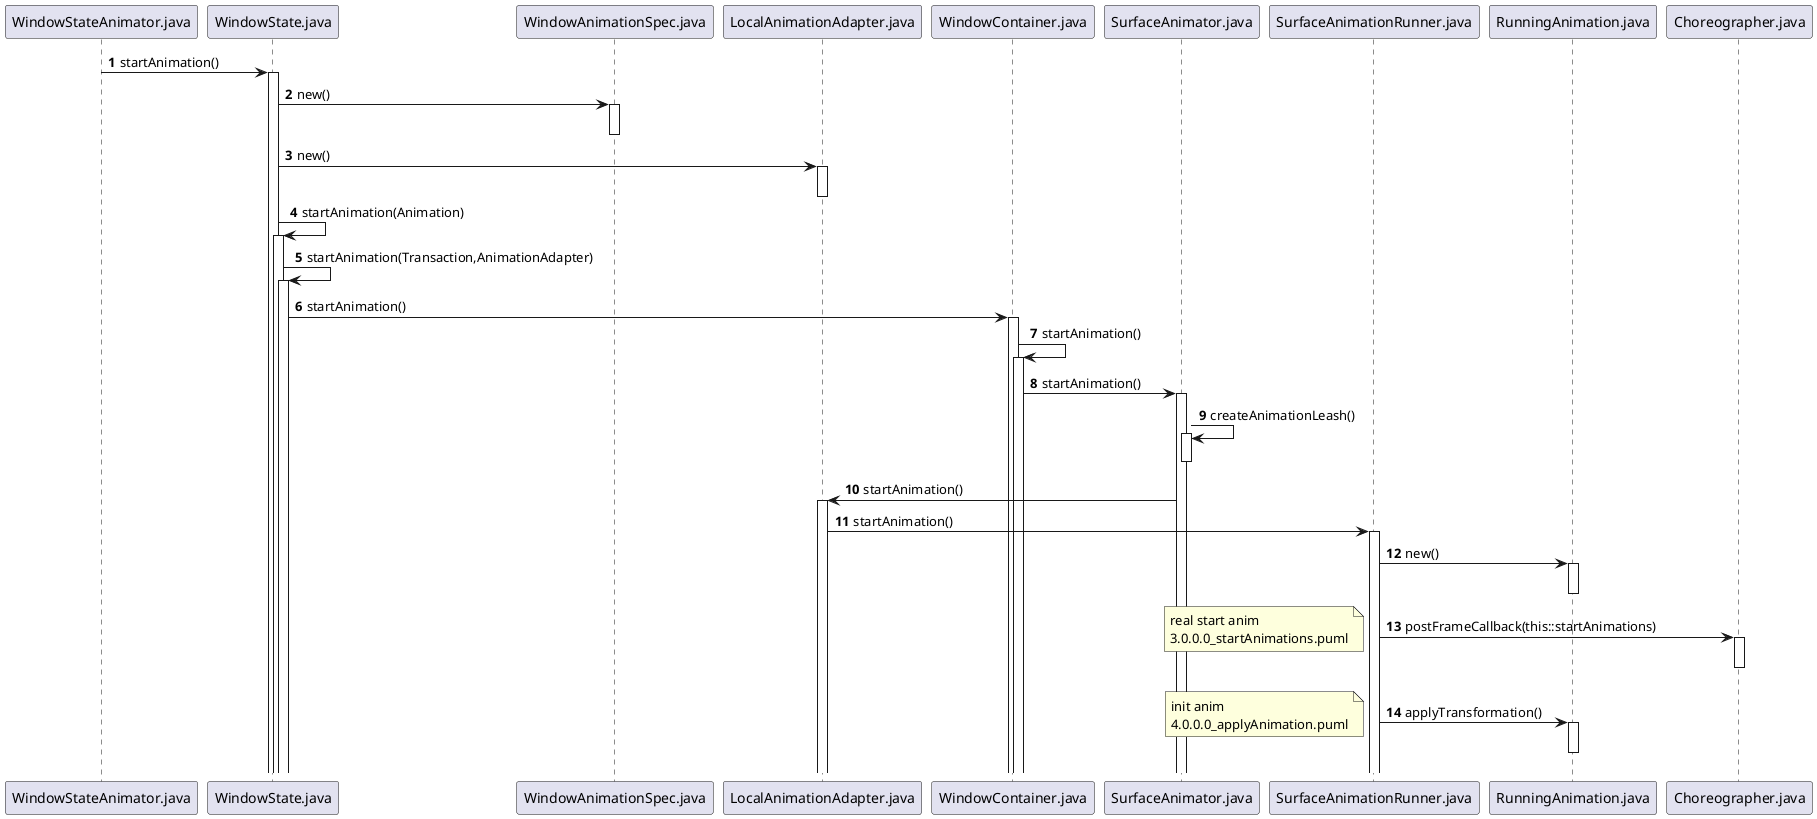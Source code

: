 @startuml
'https://plantuml.com/sequence-diagram

autonumber

WindowStateAnimator.java -> WindowState.java: startAnimation()
activate WindowState.java
WindowState.java -> WindowAnimationSpec.java: new()
activate WindowAnimationSpec.java
deactivate WindowAnimationSpec.java
WindowState.java -> LocalAnimationAdapter.java: new()
activate LocalAnimationAdapter.java
deactivate LocalAnimationAdapter.java
WindowState.java -> WindowState.java: startAnimation(Animation)
activate WindowState.java
WindowState.java -> WindowState.java: startAnimation(Transaction,AnimationAdapter)
activate WindowState.java
WindowState.java -> WindowContainer.java: startAnimation()
activate WindowContainer.java
WindowContainer.java -> WindowContainer.java: startAnimation()
activate WindowContainer.java
WindowContainer.java -> SurfaceAnimator.java: startAnimation()
activate SurfaceAnimator.java
SurfaceAnimator.java -> SurfaceAnimator.java: createAnimationLeash()
activate SurfaceAnimator.java
deactivate SurfaceAnimator.java
SurfaceAnimator.java -> LocalAnimationAdapter.java: startAnimation()
activate LocalAnimationAdapter.java
LocalAnimationAdapter.java -> SurfaceAnimationRunner.java: startAnimation()
activate SurfaceAnimationRunner.java
SurfaceAnimationRunner.java -> RunningAnimation.java: new()
activate RunningAnimation.java
deactivate RunningAnimation.java


SurfaceAnimationRunner.java -> Choreographer.java: postFrameCallback(this::startAnimations)
activate Choreographer.java
deactivate Choreographer.java
note left
real start anim
3.0.0.0_startAnimations.puml
end note

SurfaceAnimationRunner.java -> RunningAnimation.java: applyTransformation()
activate RunningAnimation.java
deactivate RunningAnimation.java
note left
init anim
4.0.0.0_applyAnimation.puml
end note


@enduml